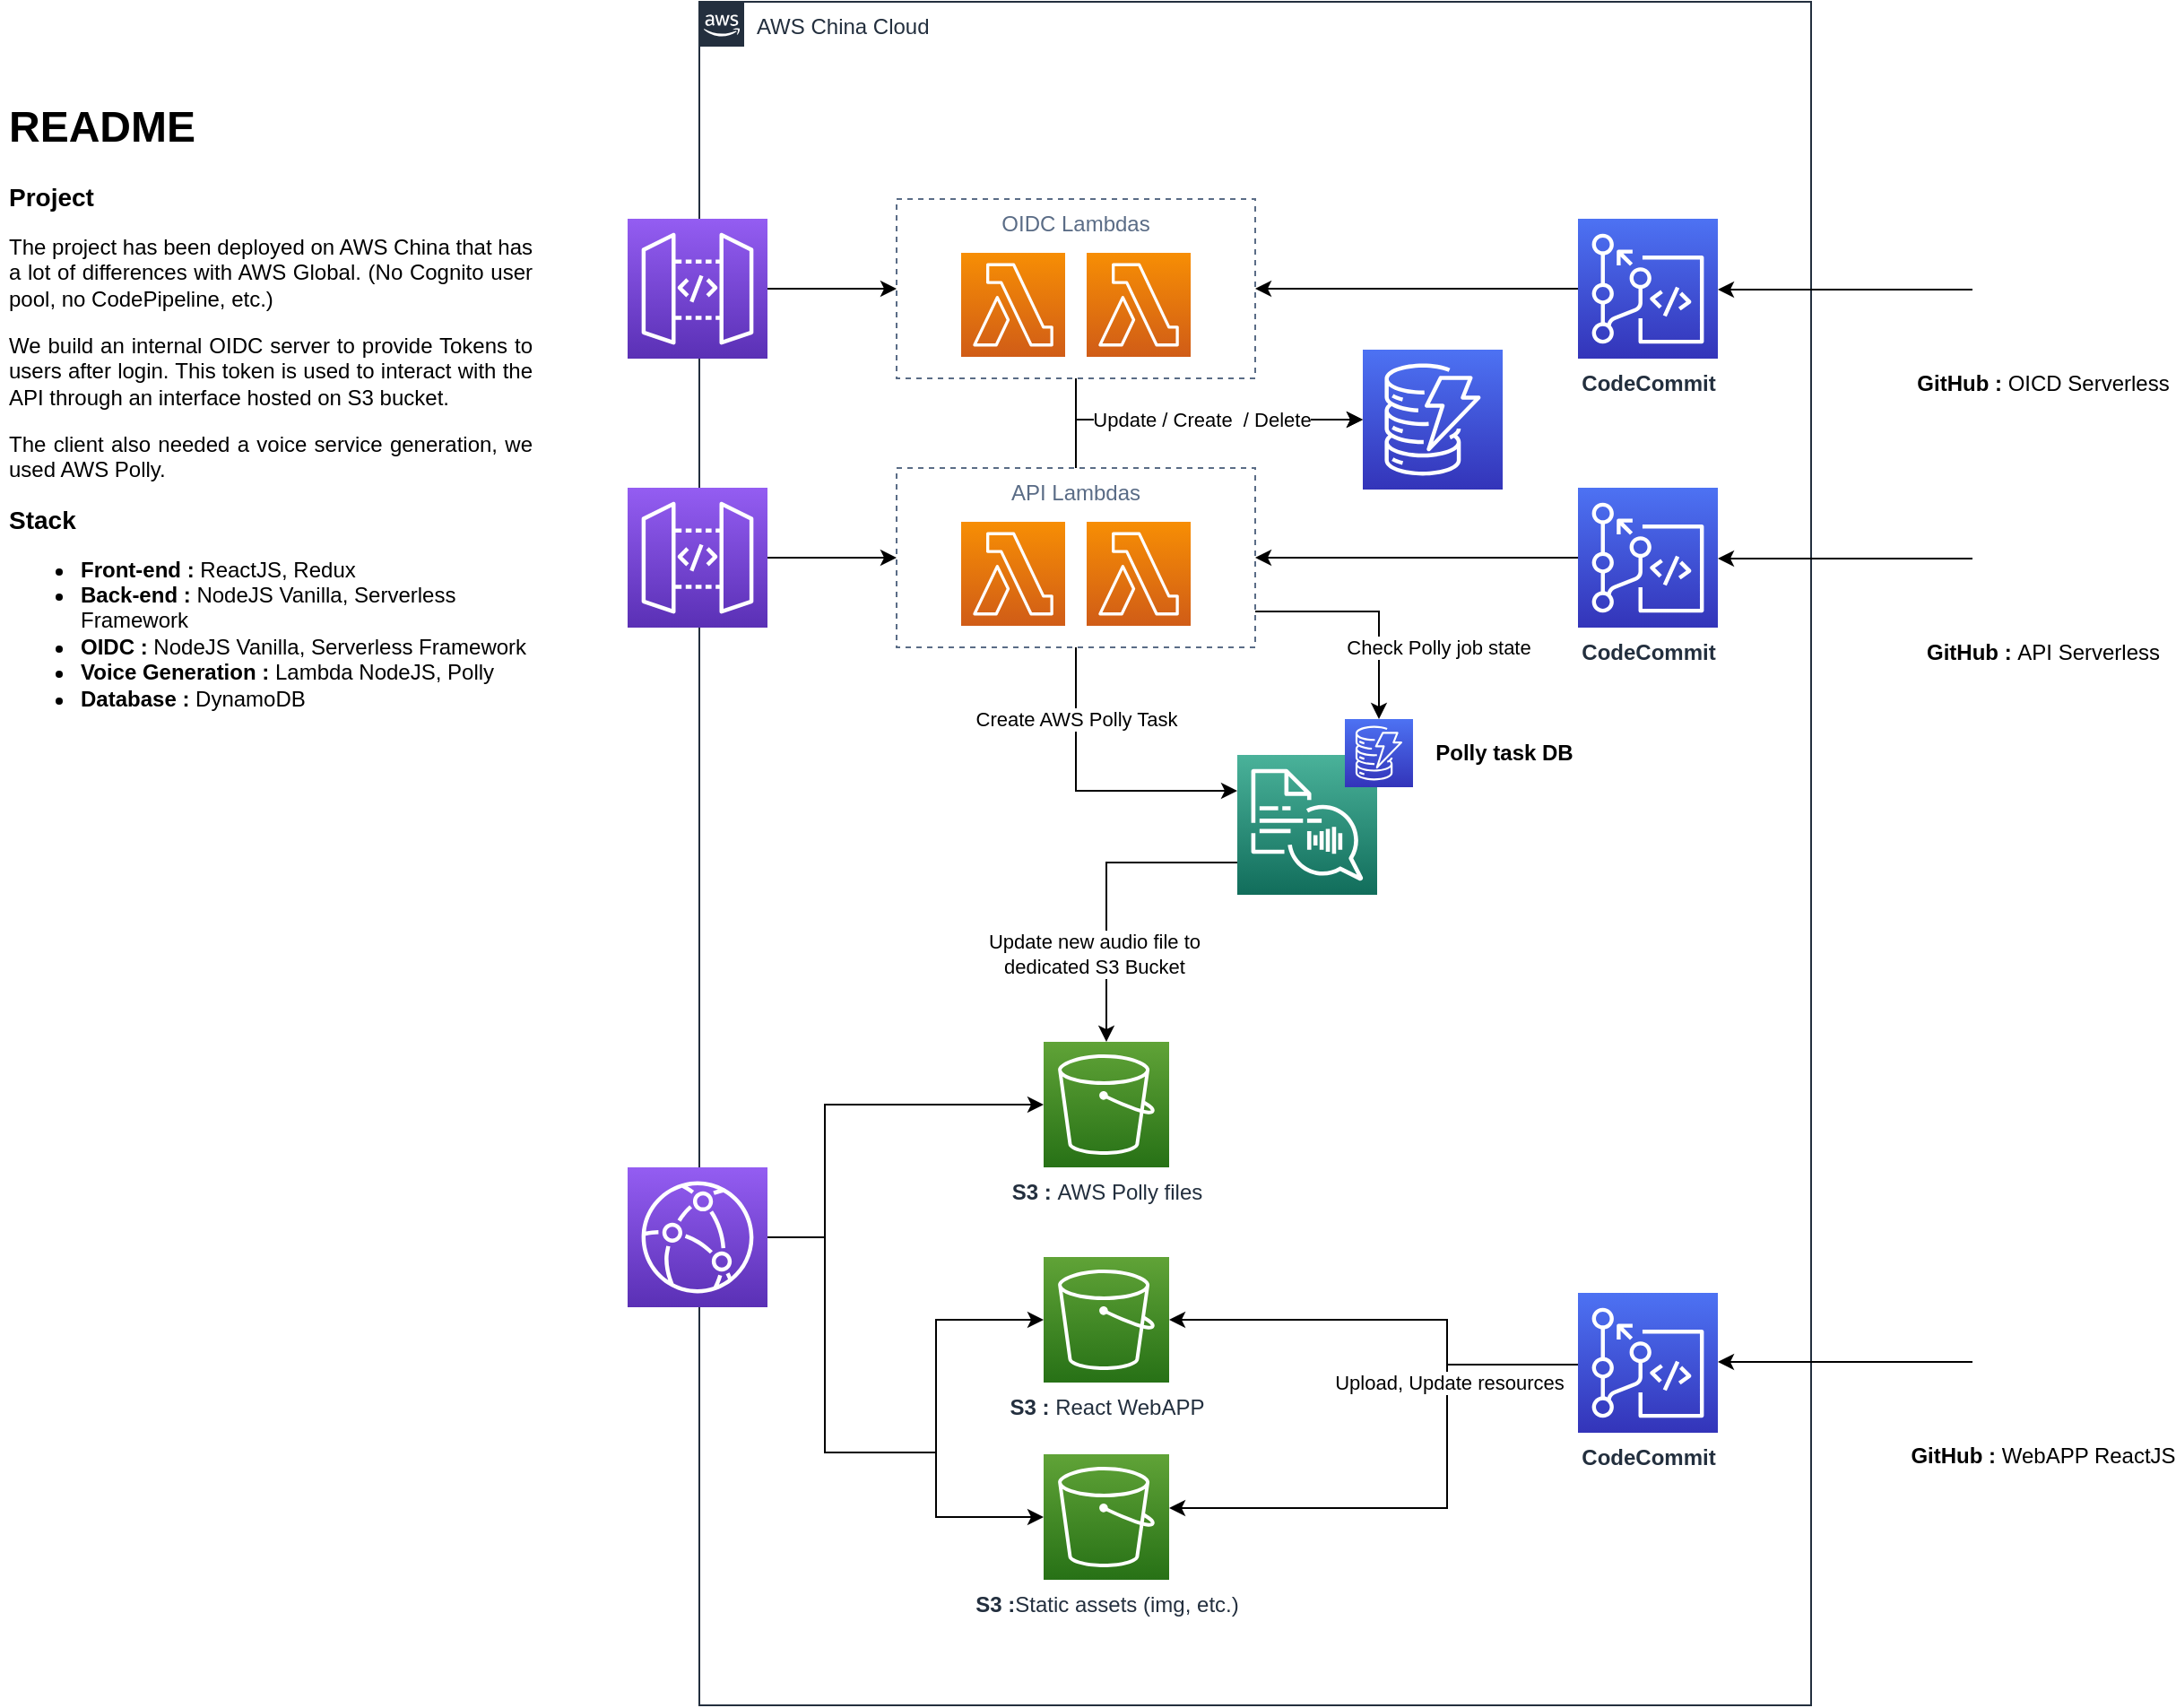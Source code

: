 <mxfile version="13.10.4" type="github">
  <diagram id="Ht1M8jgEwFfnCIfOTk4-" name="Page-1">
    <mxGraphModel dx="910" dy="487" grid="1" gridSize="10" guides="1" tooltips="1" connect="1" arrows="1" fold="1" page="1" pageScale="1" pageWidth="1169" pageHeight="827" math="0" shadow="0">
      <root>
        <mxCell id="0" />
        <mxCell id="1" parent="0" />
        <mxCell id="j_7Q8GbdNrXEVzg3eeIV-1" value="AWS China Cloud" style="points=[[0,0],[0.25,0],[0.5,0],[0.75,0],[1,0],[1,0.25],[1,0.5],[1,0.75],[1,1],[0.75,1],[0.5,1],[0.25,1],[0,1],[0,0.75],[0,0.5],[0,0.25]];outlineConnect=0;gradientColor=none;html=1;whiteSpace=wrap;fontSize=12;fontStyle=0;shape=mxgraph.aws4.group;grIcon=mxgraph.aws4.group_aws_cloud_alt;strokeColor=#232F3E;fillColor=none;verticalAlign=top;align=left;spacingLeft=30;fontColor=#232F3E;dashed=0;" vertex="1" parent="1">
          <mxGeometry x="430" y="80" width="620" height="950" as="geometry" />
        </mxCell>
        <mxCell id="j_7Q8GbdNrXEVzg3eeIV-8" style="edgeStyle=orthogonalEdgeStyle;rounded=0;orthogonalLoop=1;jettySize=auto;html=1;" edge="1" parent="1" target="j_7Q8GbdNrXEVzg3eeIV-5">
          <mxGeometry relative="1" as="geometry">
            <mxPoint x="530.0" y="889" as="sourcePoint" />
            <Array as="points">
              <mxPoint x="562" y="889" />
              <mxPoint x="562" y="815" />
            </Array>
          </mxGeometry>
        </mxCell>
        <mxCell id="j_7Q8GbdNrXEVzg3eeIV-9" style="edgeStyle=orthogonalEdgeStyle;rounded=0;orthogonalLoop=1;jettySize=auto;html=1;" edge="1" parent="1" source="j_7Q8GbdNrXEVzg3eeIV-4" target="j_7Q8GbdNrXEVzg3eeIV-6">
          <mxGeometry relative="1" as="geometry">
            <mxPoint x="530.0" y="889" as="sourcePoint" />
            <Array as="points">
              <mxPoint x="500" y="769" />
              <mxPoint x="500" y="889" />
              <mxPoint x="562" y="889" />
              <mxPoint x="562" y="925" />
            </Array>
          </mxGeometry>
        </mxCell>
        <mxCell id="j_7Q8GbdNrXEVzg3eeIV-10" style="edgeStyle=orthogonalEdgeStyle;rounded=0;orthogonalLoop=1;jettySize=auto;html=1;" edge="1" parent="1" source="j_7Q8GbdNrXEVzg3eeIV-4" target="j_7Q8GbdNrXEVzg3eeIV-7">
          <mxGeometry relative="1" as="geometry">
            <Array as="points">
              <mxPoint x="500" y="769" />
              <mxPoint x="500" y="695" />
            </Array>
          </mxGeometry>
        </mxCell>
        <mxCell id="j_7Q8GbdNrXEVzg3eeIV-4" value="" style="outlineConnect=0;fontColor=#232F3E;gradientColor=#945DF2;gradientDirection=north;fillColor=#5A30B5;strokeColor=#ffffff;dashed=0;verticalLabelPosition=bottom;verticalAlign=top;align=center;html=1;fontSize=12;fontStyle=0;aspect=fixed;shape=mxgraph.aws4.resourceIcon;resIcon=mxgraph.aws4.cloudfront;" vertex="1" parent="1">
          <mxGeometry x="390" y="730" width="78" height="78" as="geometry" />
        </mxCell>
        <mxCell id="j_7Q8GbdNrXEVzg3eeIV-5" value="&lt;b&gt;S3 : &lt;/b&gt;React WebAPP" style="outlineConnect=0;fontColor=#232F3E;gradientColor=#60A337;gradientDirection=north;fillColor=#277116;strokeColor=#ffffff;dashed=0;verticalLabelPosition=bottom;verticalAlign=top;align=center;html=1;fontSize=12;fontStyle=0;aspect=fixed;shape=mxgraph.aws4.resourceIcon;resIcon=mxgraph.aws4.s3;" vertex="1" parent="1">
          <mxGeometry x="622" y="780" width="70" height="70" as="geometry" />
        </mxCell>
        <mxCell id="j_7Q8GbdNrXEVzg3eeIV-6" value="&lt;b&gt;S3 :&lt;/b&gt;Static assets (img, etc.)&lt;b&gt;&lt;br&gt;&lt;/b&gt;" style="outlineConnect=0;fontColor=#232F3E;gradientColor=#60A337;gradientDirection=north;fillColor=#277116;strokeColor=#ffffff;dashed=0;verticalLabelPosition=bottom;verticalAlign=top;align=center;html=1;fontSize=12;fontStyle=0;aspect=fixed;shape=mxgraph.aws4.resourceIcon;resIcon=mxgraph.aws4.s3;" vertex="1" parent="1">
          <mxGeometry x="622" y="890" width="70" height="70" as="geometry" />
        </mxCell>
        <mxCell id="j_7Q8GbdNrXEVzg3eeIV-7" value="&lt;b&gt;S3 : &lt;/b&gt;AWS Polly files&lt;b&gt;&lt;br&gt;&lt;/b&gt;" style="outlineConnect=0;fontColor=#232F3E;gradientColor=#60A337;gradientDirection=north;fillColor=#277116;strokeColor=#ffffff;dashed=0;verticalLabelPosition=bottom;verticalAlign=top;align=center;html=1;fontSize=12;fontStyle=0;aspect=fixed;shape=mxgraph.aws4.resourceIcon;resIcon=mxgraph.aws4.s3;" vertex="1" parent="1">
          <mxGeometry x="622" y="660" width="70" height="70" as="geometry" />
        </mxCell>
        <mxCell id="j_7Q8GbdNrXEVzg3eeIV-21" style="edgeStyle=orthogonalEdgeStyle;rounded=0;orthogonalLoop=1;jettySize=auto;html=1;entryX=0;entryY=0.5;entryDx=0;entryDy=0;" edge="1" parent="1" source="j_7Q8GbdNrXEVzg3eeIV-13" target="j_7Q8GbdNrXEVzg3eeIV-3">
          <mxGeometry relative="1" as="geometry" />
        </mxCell>
        <mxCell id="j_7Q8GbdNrXEVzg3eeIV-13" value="" style="outlineConnect=0;fontColor=#232F3E;gradientColor=#945DF2;gradientDirection=north;fillColor=#5A30B5;strokeColor=#ffffff;dashed=0;verticalLabelPosition=bottom;verticalAlign=top;align=center;html=1;fontSize=12;fontStyle=0;aspect=fixed;shape=mxgraph.aws4.resourceIcon;resIcon=mxgraph.aws4.api_gateway;" vertex="1" parent="1">
          <mxGeometry x="390" y="351" width="78" height="78" as="geometry" />
        </mxCell>
        <mxCell id="j_7Q8GbdNrXEVzg3eeIV-14" value="" style="group" vertex="1" connectable="0" parent="1">
          <mxGeometry x="540" y="340" width="200" height="100" as="geometry" />
        </mxCell>
        <mxCell id="j_7Q8GbdNrXEVzg3eeIV-3" value="API Lambdas" style="fillColor=none;strokeColor=#5A6C86;dashed=1;verticalAlign=top;fontStyle=0;fontColor=#5A6C86;" vertex="1" parent="j_7Q8GbdNrXEVzg3eeIV-14">
          <mxGeometry width="200" height="100" as="geometry" />
        </mxCell>
        <mxCell id="j_7Q8GbdNrXEVzg3eeIV-11" value="" style="outlineConnect=0;fontColor=#232F3E;gradientColor=#F78E04;gradientDirection=north;fillColor=#D05C17;strokeColor=#ffffff;dashed=0;verticalLabelPosition=bottom;verticalAlign=top;align=center;html=1;fontSize=12;fontStyle=0;aspect=fixed;shape=mxgraph.aws4.resourceIcon;resIcon=mxgraph.aws4.lambda;" vertex="1" parent="j_7Q8GbdNrXEVzg3eeIV-14">
          <mxGeometry x="106" y="30" width="58" height="58" as="geometry" />
        </mxCell>
        <mxCell id="j_7Q8GbdNrXEVzg3eeIV-12" value="" style="outlineConnect=0;fontColor=#232F3E;gradientColor=#F78E04;gradientDirection=north;fillColor=#D05C17;strokeColor=#ffffff;dashed=0;verticalLabelPosition=bottom;verticalAlign=top;align=center;html=1;fontSize=12;fontStyle=0;aspect=fixed;shape=mxgraph.aws4.resourceIcon;resIcon=mxgraph.aws4.lambda;" vertex="1" parent="j_7Q8GbdNrXEVzg3eeIV-14">
          <mxGeometry x="36" y="30" width="58" height="58" as="geometry" />
        </mxCell>
        <mxCell id="j_7Q8GbdNrXEVzg3eeIV-20" style="edgeStyle=orthogonalEdgeStyle;rounded=0;orthogonalLoop=1;jettySize=auto;html=1;entryX=0;entryY=0.5;entryDx=0;entryDy=0;" edge="1" parent="1" source="j_7Q8GbdNrXEVzg3eeIV-15" target="j_7Q8GbdNrXEVzg3eeIV-17">
          <mxGeometry relative="1" as="geometry" />
        </mxCell>
        <mxCell id="j_7Q8GbdNrXEVzg3eeIV-15" value="" style="outlineConnect=0;fontColor=#232F3E;gradientColor=#945DF2;gradientDirection=north;fillColor=#5A30B5;strokeColor=#ffffff;dashed=0;verticalLabelPosition=bottom;verticalAlign=top;align=center;html=1;fontSize=12;fontStyle=0;aspect=fixed;shape=mxgraph.aws4.resourceIcon;resIcon=mxgraph.aws4.api_gateway;" vertex="1" parent="1">
          <mxGeometry x="390" y="201" width="78" height="78" as="geometry" />
        </mxCell>
        <mxCell id="j_7Q8GbdNrXEVzg3eeIV-16" value="" style="group" vertex="1" connectable="0" parent="1">
          <mxGeometry x="540" y="190" width="200" height="100" as="geometry" />
        </mxCell>
        <mxCell id="j_7Q8GbdNrXEVzg3eeIV-17" value="OIDC Lambdas" style="fillColor=none;strokeColor=#5A6C86;dashed=1;verticalAlign=top;fontStyle=0;fontColor=#5A6C86;" vertex="1" parent="j_7Q8GbdNrXEVzg3eeIV-16">
          <mxGeometry width="200" height="100" as="geometry" />
        </mxCell>
        <mxCell id="j_7Q8GbdNrXEVzg3eeIV-18" value="" style="outlineConnect=0;fontColor=#232F3E;gradientColor=#F78E04;gradientDirection=north;fillColor=#D05C17;strokeColor=#ffffff;dashed=0;verticalLabelPosition=bottom;verticalAlign=top;align=center;html=1;fontSize=12;fontStyle=0;aspect=fixed;shape=mxgraph.aws4.resourceIcon;resIcon=mxgraph.aws4.lambda;" vertex="1" parent="j_7Q8GbdNrXEVzg3eeIV-16">
          <mxGeometry x="106" y="30" width="58" height="58" as="geometry" />
        </mxCell>
        <mxCell id="j_7Q8GbdNrXEVzg3eeIV-19" value="" style="outlineConnect=0;fontColor=#232F3E;gradientColor=#F78E04;gradientDirection=north;fillColor=#D05C17;strokeColor=#ffffff;dashed=0;verticalLabelPosition=bottom;verticalAlign=top;align=center;html=1;fontSize=12;fontStyle=0;aspect=fixed;shape=mxgraph.aws4.resourceIcon;resIcon=mxgraph.aws4.lambda;" vertex="1" parent="j_7Q8GbdNrXEVzg3eeIV-16">
          <mxGeometry x="36" y="30" width="58" height="58" as="geometry" />
        </mxCell>
        <mxCell id="j_7Q8GbdNrXEVzg3eeIV-36" style="edgeStyle=orthogonalEdgeStyle;rounded=0;orthogonalLoop=1;jettySize=auto;html=1;" edge="1" parent="1" source="j_7Q8GbdNrXEVzg3eeIV-24" target="j_7Q8GbdNrXEVzg3eeIV-31">
          <mxGeometry relative="1" as="geometry">
            <Array as="points">
              <mxPoint x="1030" y="240" />
              <mxPoint x="1030" y="240" />
            </Array>
          </mxGeometry>
        </mxCell>
        <mxCell id="j_7Q8GbdNrXEVzg3eeIV-24" value="&lt;b&gt;GitHub : &lt;/b&gt;OICD Serverless" style="shape=image;html=1;verticalAlign=top;verticalLabelPosition=bottom;labelBackgroundColor=#ffffff;imageAspect=0;aspect=fixed;image=https://cdn4.iconfinder.com/data/icons/iconsimple-logotypes/512/github-128.png" vertex="1" parent="1">
          <mxGeometry x="1140" y="202" width="77" height="77" as="geometry" />
        </mxCell>
        <mxCell id="j_7Q8GbdNrXEVzg3eeIV-35" style="edgeStyle=orthogonalEdgeStyle;rounded=0;orthogonalLoop=1;jettySize=auto;html=1;" edge="1" parent="1" source="j_7Q8GbdNrXEVzg3eeIV-25" target="j_7Q8GbdNrXEVzg3eeIV-32">
          <mxGeometry relative="1" as="geometry">
            <Array as="points">
              <mxPoint x="1080" y="390" />
              <mxPoint x="1080" y="390" />
            </Array>
          </mxGeometry>
        </mxCell>
        <mxCell id="j_7Q8GbdNrXEVzg3eeIV-25" value="&lt;b&gt;GitHub : &lt;/b&gt;API Serverless" style="shape=image;html=1;verticalAlign=top;verticalLabelPosition=bottom;labelBackgroundColor=#ffffff;imageAspect=0;aspect=fixed;image=https://cdn4.iconfinder.com/data/icons/iconsimple-logotypes/512/github-128.png" vertex="1" parent="1">
          <mxGeometry x="1140" y="352" width="77" height="77" as="geometry" />
        </mxCell>
        <mxCell id="j_7Q8GbdNrXEVzg3eeIV-34" style="edgeStyle=orthogonalEdgeStyle;rounded=0;orthogonalLoop=1;jettySize=auto;html=1;" edge="1" parent="1" source="j_7Q8GbdNrXEVzg3eeIV-26" target="j_7Q8GbdNrXEVzg3eeIV-33">
          <mxGeometry relative="1" as="geometry">
            <Array as="points">
              <mxPoint x="1040" y="839" />
              <mxPoint x="1040" y="839" />
            </Array>
          </mxGeometry>
        </mxCell>
        <mxCell id="j_7Q8GbdNrXEVzg3eeIV-26" value="&lt;b&gt;GitHub : &lt;/b&gt;WebAPP ReactJS&lt;b&gt;&lt;br&gt;&lt;/b&gt;" style="shape=image;html=1;verticalAlign=top;verticalLabelPosition=bottom;labelBackgroundColor=#ffffff;imageAspect=0;aspect=fixed;image=https://cdn4.iconfinder.com/data/icons/iconsimple-logotypes/512/github-128.png" vertex="1" parent="1">
          <mxGeometry x="1140" y="800" width="77" height="77" as="geometry" />
        </mxCell>
        <mxCell id="j_7Q8GbdNrXEVzg3eeIV-40" style="edgeStyle=orthogonalEdgeStyle;rounded=0;orthogonalLoop=1;jettySize=auto;html=1;entryX=1;entryY=0.5;entryDx=0;entryDy=0;" edge="1" parent="1" source="j_7Q8GbdNrXEVzg3eeIV-31" target="j_7Q8GbdNrXEVzg3eeIV-17">
          <mxGeometry relative="1" as="geometry" />
        </mxCell>
        <mxCell id="j_7Q8GbdNrXEVzg3eeIV-31" value="&lt;b&gt;CodeCommit&lt;/b&gt;" style="outlineConnect=0;fontColor=#232F3E;gradientColor=#4D72F3;gradientDirection=north;fillColor=#3334B9;strokeColor=#ffffff;dashed=0;verticalLabelPosition=bottom;verticalAlign=top;align=center;html=1;fontSize=12;fontStyle=0;aspect=fixed;shape=mxgraph.aws4.resourceIcon;resIcon=mxgraph.aws4.codecommit;" vertex="1" parent="1">
          <mxGeometry x="920" y="201" width="78" height="78" as="geometry" />
        </mxCell>
        <mxCell id="j_7Q8GbdNrXEVzg3eeIV-41" style="edgeStyle=orthogonalEdgeStyle;rounded=0;orthogonalLoop=1;jettySize=auto;html=1;entryX=1;entryY=0.5;entryDx=0;entryDy=0;" edge="1" parent="1" source="j_7Q8GbdNrXEVzg3eeIV-32" target="j_7Q8GbdNrXEVzg3eeIV-3">
          <mxGeometry relative="1" as="geometry" />
        </mxCell>
        <mxCell id="j_7Q8GbdNrXEVzg3eeIV-32" value="&lt;b&gt;CodeCommit&lt;/b&gt;" style="outlineConnect=0;fontColor=#232F3E;gradientColor=#4D72F3;gradientDirection=north;fillColor=#3334B9;strokeColor=#ffffff;dashed=0;verticalLabelPosition=bottom;verticalAlign=top;align=center;html=1;fontSize=12;fontStyle=0;aspect=fixed;shape=mxgraph.aws4.resourceIcon;resIcon=mxgraph.aws4.codecommit;" vertex="1" parent="1">
          <mxGeometry x="920" y="351" width="78" height="78" as="geometry" />
        </mxCell>
        <mxCell id="j_7Q8GbdNrXEVzg3eeIV-37" style="edgeStyle=orthogonalEdgeStyle;rounded=0;orthogonalLoop=1;jettySize=auto;html=1;" edge="1" parent="1" source="j_7Q8GbdNrXEVzg3eeIV-33" target="j_7Q8GbdNrXEVzg3eeIV-5">
          <mxGeometry relative="1" as="geometry">
            <Array as="points">
              <mxPoint x="847" y="840" />
              <mxPoint x="847" y="815" />
            </Array>
          </mxGeometry>
        </mxCell>
        <mxCell id="j_7Q8GbdNrXEVzg3eeIV-38" style="edgeStyle=orthogonalEdgeStyle;rounded=0;orthogonalLoop=1;jettySize=auto;html=1;" edge="1" parent="1" source="j_7Q8GbdNrXEVzg3eeIV-33" target="j_7Q8GbdNrXEVzg3eeIV-6">
          <mxGeometry relative="1" as="geometry">
            <Array as="points">
              <mxPoint x="847" y="840" />
              <mxPoint x="847" y="920" />
            </Array>
          </mxGeometry>
        </mxCell>
        <mxCell id="j_7Q8GbdNrXEVzg3eeIV-39" value="Upload, Update resources" style="edgeLabel;html=1;align=center;verticalAlign=middle;resizable=0;points=[];" vertex="1" connectable="0" parent="j_7Q8GbdNrXEVzg3eeIV-38">
          <mxGeometry x="-0.462" y="1" relative="1" as="geometry">
            <mxPoint as="offset" />
          </mxGeometry>
        </mxCell>
        <mxCell id="j_7Q8GbdNrXEVzg3eeIV-33" value="&lt;b&gt;CodeCommit&lt;/b&gt;" style="outlineConnect=0;fontColor=#232F3E;gradientColor=#4D72F3;gradientDirection=north;fillColor=#3334B9;strokeColor=#ffffff;dashed=0;verticalLabelPosition=bottom;verticalAlign=top;align=center;html=1;fontSize=12;fontStyle=0;aspect=fixed;shape=mxgraph.aws4.resourceIcon;resIcon=mxgraph.aws4.codecommit;" vertex="1" parent="1">
          <mxGeometry x="920" y="800" width="78" height="78" as="geometry" />
        </mxCell>
        <mxCell id="j_7Q8GbdNrXEVzg3eeIV-47" style="edgeStyle=orthogonalEdgeStyle;rounded=0;orthogonalLoop=1;jettySize=auto;html=1;" edge="1" parent="1" source="j_7Q8GbdNrXEVzg3eeIV-42" target="j_7Q8GbdNrXEVzg3eeIV-7">
          <mxGeometry relative="1" as="geometry">
            <Array as="points">
              <mxPoint x="657" y="560" />
            </Array>
          </mxGeometry>
        </mxCell>
        <mxCell id="j_7Q8GbdNrXEVzg3eeIV-57" value="&lt;div&gt;Update new audio file to&lt;/div&gt;&lt;div&gt;dedicated S3 Bucket&lt;br&gt;&lt;/div&gt;" style="edgeLabel;html=1;align=center;verticalAlign=middle;resizable=0;points=[];" vertex="1" connectable="0" parent="j_7Q8GbdNrXEVzg3eeIV-47">
          <mxGeometry x="0.276" y="3" relative="1" as="geometry">
            <mxPoint x="-10" y="13" as="offset" />
          </mxGeometry>
        </mxCell>
        <mxCell id="j_7Q8GbdNrXEVzg3eeIV-42" value="" style="outlineConnect=0;fontColor=#232F3E;gradientColor=#4AB29A;gradientDirection=north;fillColor=#116D5B;strokeColor=#ffffff;dashed=0;verticalLabelPosition=bottom;verticalAlign=top;align=center;html=1;fontSize=12;fontStyle=0;aspect=fixed;shape=mxgraph.aws4.resourceIcon;resIcon=mxgraph.aws4.polly;" vertex="1" parent="1">
          <mxGeometry x="730" y="500" width="78" height="78" as="geometry" />
        </mxCell>
        <mxCell id="j_7Q8GbdNrXEVzg3eeIV-43" value="" style="outlineConnect=0;fontColor=#232F3E;gradientColor=#4D72F3;gradientDirection=north;fillColor=#3334B9;strokeColor=#ffffff;dashed=0;verticalLabelPosition=bottom;verticalAlign=top;align=center;html=1;fontSize=12;fontStyle=0;aspect=fixed;shape=mxgraph.aws4.resourceIcon;resIcon=mxgraph.aws4.dynamodb;" vertex="1" parent="1">
          <mxGeometry x="800" y="274" width="78" height="78" as="geometry" />
        </mxCell>
        <mxCell id="j_7Q8GbdNrXEVzg3eeIV-44" style="edgeStyle=orthogonalEdgeStyle;rounded=0;orthogonalLoop=1;jettySize=auto;html=1;" edge="1" parent="1" source="j_7Q8GbdNrXEVzg3eeIV-17" target="j_7Q8GbdNrXEVzg3eeIV-43">
          <mxGeometry relative="1" as="geometry">
            <Array as="points">
              <mxPoint x="640" y="313" />
            </Array>
          </mxGeometry>
        </mxCell>
        <mxCell id="j_7Q8GbdNrXEVzg3eeIV-45" style="edgeStyle=orthogonalEdgeStyle;rounded=0;orthogonalLoop=1;jettySize=auto;html=1;" edge="1" parent="1" source="j_7Q8GbdNrXEVzg3eeIV-3" target="j_7Q8GbdNrXEVzg3eeIV-43">
          <mxGeometry relative="1" as="geometry">
            <Array as="points">
              <mxPoint x="640" y="313" />
            </Array>
          </mxGeometry>
        </mxCell>
        <mxCell id="j_7Q8GbdNrXEVzg3eeIV-55" value="Update / Create&amp;nbsp; / Delete" style="edgeLabel;html=1;align=center;verticalAlign=middle;resizable=0;points=[];" vertex="1" connectable="0" parent="j_7Q8GbdNrXEVzg3eeIV-45">
          <mxGeometry x="0.48" relative="1" as="geometry">
            <mxPoint x="-41.57" as="offset" />
          </mxGeometry>
        </mxCell>
        <mxCell id="j_7Q8GbdNrXEVzg3eeIV-48" style="edgeStyle=orthogonalEdgeStyle;rounded=0;orthogonalLoop=1;jettySize=auto;html=1;" edge="1" parent="1" source="j_7Q8GbdNrXEVzg3eeIV-3" target="j_7Q8GbdNrXEVzg3eeIV-42">
          <mxGeometry relative="1" as="geometry">
            <Array as="points">
              <mxPoint x="640" y="520" />
            </Array>
          </mxGeometry>
        </mxCell>
        <mxCell id="j_7Q8GbdNrXEVzg3eeIV-56" value="Create AWS Polly Task" style="edgeLabel;html=1;align=center;verticalAlign=middle;resizable=0;points=[];" vertex="1" connectable="0" parent="j_7Q8GbdNrXEVzg3eeIV-48">
          <mxGeometry x="0.249" y="1" relative="1" as="geometry">
            <mxPoint x="-25.83" y="-39" as="offset" />
          </mxGeometry>
        </mxCell>
        <mxCell id="j_7Q8GbdNrXEVzg3eeIV-50" value="" style="outlineConnect=0;fontColor=#232F3E;gradientColor=#4D72F3;gradientDirection=north;fillColor=#3334B9;strokeColor=#ffffff;dashed=0;verticalLabelPosition=bottom;verticalAlign=top;align=center;html=1;fontSize=12;fontStyle=0;aspect=fixed;shape=mxgraph.aws4.resourceIcon;resIcon=mxgraph.aws4.dynamodb;" vertex="1" parent="1">
          <mxGeometry x="790" y="480" width="38" height="38" as="geometry" />
        </mxCell>
        <mxCell id="j_7Q8GbdNrXEVzg3eeIV-51" value="&lt;b&gt;Polly task DB&lt;/b&gt;" style="text;html=1;strokeColor=none;fillColor=none;align=center;verticalAlign=middle;whiteSpace=wrap;rounded=0;" vertex="1" parent="1">
          <mxGeometry x="838" y="489" width="82" height="20" as="geometry" />
        </mxCell>
        <mxCell id="j_7Q8GbdNrXEVzg3eeIV-53" style="edgeStyle=orthogonalEdgeStyle;rounded=0;orthogonalLoop=1;jettySize=auto;html=1;" edge="1" parent="1" source="j_7Q8GbdNrXEVzg3eeIV-3" target="j_7Q8GbdNrXEVzg3eeIV-50">
          <mxGeometry relative="1" as="geometry">
            <Array as="points">
              <mxPoint x="809" y="420" />
            </Array>
          </mxGeometry>
        </mxCell>
        <mxCell id="j_7Q8GbdNrXEVzg3eeIV-54" value="Check Polly job state" style="edgeLabel;html=1;align=center;verticalAlign=middle;resizable=0;points=[];" vertex="1" connectable="0" parent="j_7Q8GbdNrXEVzg3eeIV-53">
          <mxGeometry x="-0.16" y="-1" relative="1" as="geometry">
            <mxPoint x="48" y="19" as="offset" />
          </mxGeometry>
        </mxCell>
        <mxCell id="j_7Q8GbdNrXEVzg3eeIV-58" value="&lt;h1&gt;README&lt;/h1&gt;&lt;p align=&quot;justify&quot;&gt;&lt;b&gt;&lt;font style=&quot;font-size: 14px&quot;&gt;Project&lt;/font&gt;&lt;/b&gt;&lt;/p&gt;&lt;p align=&quot;justify&quot;&gt;The project has been deployed on AWS China that has a lot of differences with AWS Global. (No Cognito user pool, no CodePipeline, etc.)&lt;/p&gt;&lt;p align=&quot;justify&quot;&gt;We build an internal OIDC server to provide Tokens to users after login. This token is used to interact with the API through an interface hosted on S3 bucket.&lt;/p&gt;&lt;p align=&quot;justify&quot;&gt;The client also needed a voice service generation, we used AWS Polly.&lt;/p&gt;&lt;p align=&quot;justify&quot;&gt;&lt;b&gt;&lt;font style=&quot;font-size: 14px&quot;&gt;Stack&lt;/font&gt;&lt;/b&gt;&lt;/p&gt;&lt;ul&gt;&lt;li&gt;&lt;b&gt;Front-end : &lt;/b&gt;ReactJS, Redux&lt;/li&gt;&lt;li&gt;&lt;b&gt;Back-end : &lt;/b&gt;NodeJS Vanilla, Serverless Framework&lt;/li&gt;&lt;li&gt;&lt;b&gt;OIDC :&lt;/b&gt; NodeJS Vanilla, Serverless Framework&lt;/li&gt;&lt;li&gt;&lt;b&gt;Voice Generation : &lt;/b&gt;Lambda NodeJS, Polly&lt;/li&gt;&lt;li&gt;&lt;b&gt;Database : &lt;/b&gt;DynamoDB&lt;br&gt;&lt;/li&gt;&lt;/ul&gt;" style="text;html=1;strokeColor=none;fillColor=none;spacing=5;spacingTop=-20;whiteSpace=wrap;overflow=hidden;rounded=0;" vertex="1" parent="1">
          <mxGeometry x="40" y="130" width="300" height="460" as="geometry" />
        </mxCell>
      </root>
    </mxGraphModel>
  </diagram>
</mxfile>
